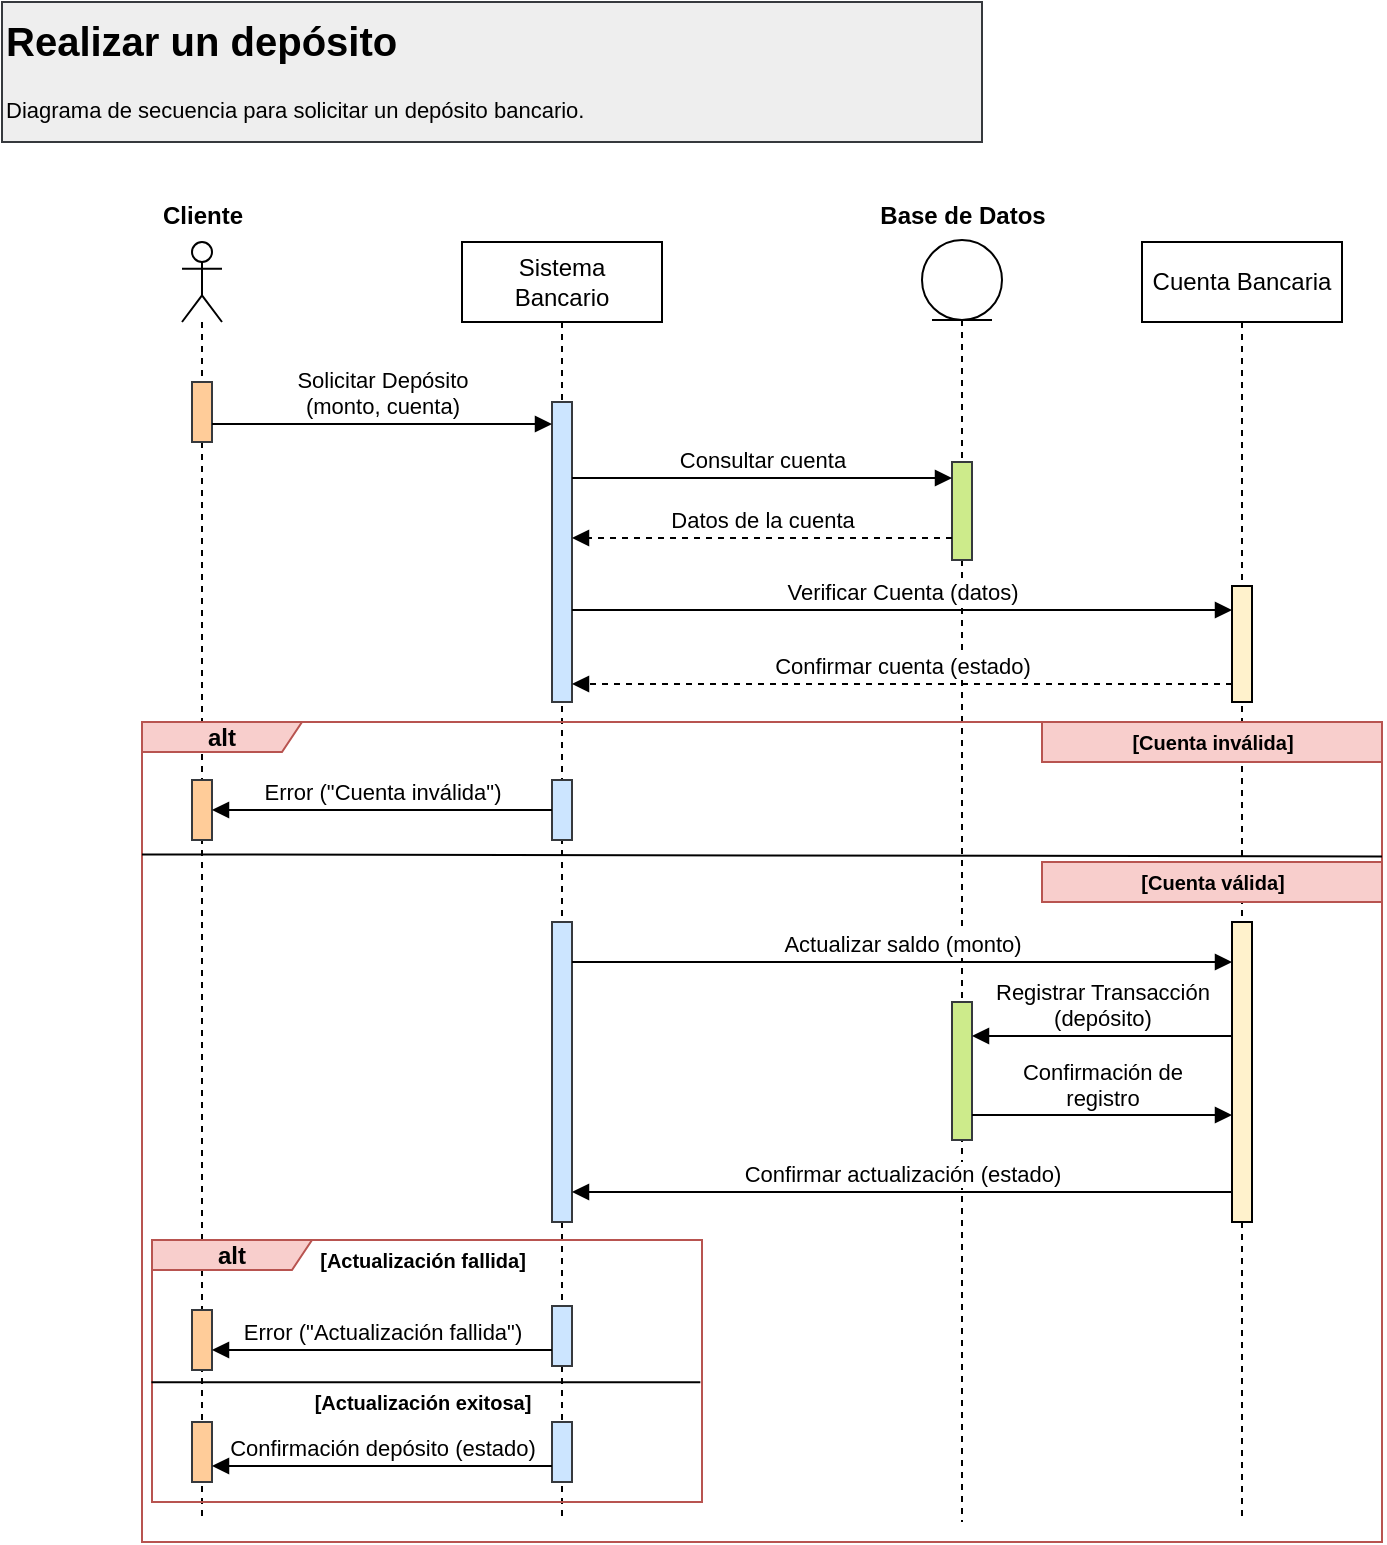 <mxfile version="24.6.3" type="google">
  <diagram name="Página-1" id="D4xfMR_tDfcY7prQFISW">
    <mxGraphModel grid="1" page="1" gridSize="10" guides="1" tooltips="1" connect="1" arrows="1" fold="1" pageScale="1" pageWidth="1169" pageHeight="827" math="0" shadow="0">
      <root>
        <mxCell id="0" />
        <mxCell id="1" parent="0" />
        <mxCell id="BfA_5P8bwOXLROu7K_P--1" value="&lt;h1 style=&quot;margin-top: 0px;&quot;&gt;&lt;font style=&quot;font-size: 20px;&quot;&gt;Realizar un depósito&lt;/font&gt;&lt;/h1&gt;&lt;p style=&quot;font-size: 11px;&quot;&gt;Diagrama de secuencia para solicitar un depósito bancario.&lt;/p&gt;" style="text;html=1;whiteSpace=wrap;overflow=hidden;rounded=0;fillColor=#eeeeee;strokeColor=#36393d;fontSize=11;" vertex="1" parent="1">
          <mxGeometry x="10" y="10" width="490" height="70" as="geometry" />
        </mxCell>
        <mxCell id="BfA_5P8bwOXLROu7K_P--43" value="" style="shape=umlLifeline;perimeter=lifelinePerimeter;whiteSpace=wrap;html=1;container=1;dropTarget=0;collapsible=0;recursiveResize=0;outlineConnect=0;portConstraint=eastwest;newEdgeStyle={&quot;curved&quot;:0,&quot;rounded&quot;:0};participant=umlActor;" vertex="1" parent="1">
          <mxGeometry x="100" y="130" width="20" height="640" as="geometry" />
        </mxCell>
        <mxCell id="BfA_5P8bwOXLROu7K_P--57" value="" style="html=1;points=[[0,0,0,0,5],[0,1,0,0,-5],[1,0,0,0,5],[1,1,0,0,-5]];perimeter=orthogonalPerimeter;outlineConnect=0;targetShapes=umlLifeline;portConstraint=eastwest;newEdgeStyle={&quot;curved&quot;:0,&quot;rounded&quot;:0};fillColor=#ffcc99;strokeColor=#36393d;" vertex="1" parent="BfA_5P8bwOXLROu7K_P--43">
          <mxGeometry x="5" y="70" width="10" height="30" as="geometry" />
        </mxCell>
        <mxCell id="bcULmBKe0mkSa0cwNDqA-21" value="" style="html=1;points=[[0,0,0,0,5],[0,1,0,0,-5],[1,0,0,0,5],[1,1,0,0,-5]];perimeter=orthogonalPerimeter;outlineConnect=0;targetShapes=umlLifeline;portConstraint=eastwest;newEdgeStyle={&quot;curved&quot;:0,&quot;rounded&quot;:0};fillColor=#ffcc99;strokeColor=#36393d;" vertex="1" parent="BfA_5P8bwOXLROu7K_P--43">
          <mxGeometry x="5" y="534" width="10" height="30" as="geometry" />
        </mxCell>
        <mxCell id="NwqncXRK5OJ0vS-3r9_5-2" value="" style="html=1;points=[[0,0,0,0,5],[0,1,0,0,-5],[1,0,0,0,5],[1,1,0,0,-5]];perimeter=orthogonalPerimeter;outlineConnect=0;targetShapes=umlLifeline;portConstraint=eastwest;newEdgeStyle={&quot;curved&quot;:0,&quot;rounded&quot;:0};fillColor=#ffcc99;strokeColor=#36393d;" vertex="1" parent="BfA_5P8bwOXLROu7K_P--43">
          <mxGeometry x="5" y="269" width="10" height="30" as="geometry" />
        </mxCell>
        <mxCell id="BfA_5P8bwOXLROu7K_P--44" value="Sistema&lt;br&gt;Bancario" style="shape=umlLifeline;perimeter=lifelinePerimeter;whiteSpace=wrap;html=1;container=1;dropTarget=0;collapsible=0;recursiveResize=0;outlineConnect=0;portConstraint=eastwest;newEdgeStyle={&quot;curved&quot;:0,&quot;rounded&quot;:0};" vertex="1" parent="1">
          <mxGeometry x="240" y="130" width="100" height="640" as="geometry" />
        </mxCell>
        <mxCell id="BfA_5P8bwOXLROu7K_P--56" value="" style="html=1;points=[[0,0,0,0,5],[0,1,0,0,-5],[1,0,0,0,5],[1,1,0,0,-5]];perimeter=orthogonalPerimeter;outlineConnect=0;targetShapes=umlLifeline;portConstraint=eastwest;newEdgeStyle={&quot;curved&quot;:0,&quot;rounded&quot;:0};fillColor=#cce5ff;strokeColor=#36393d;" vertex="1" parent="BfA_5P8bwOXLROu7K_P--44">
          <mxGeometry x="45" y="80" width="10" height="150" as="geometry" />
        </mxCell>
        <mxCell id="bcULmBKe0mkSa0cwNDqA-13" value="" style="html=1;points=[[0,0,0,0,5],[0,1,0,0,-5],[1,0,0,0,5],[1,1,0,0,-5]];perimeter=orthogonalPerimeter;outlineConnect=0;targetShapes=umlLifeline;portConstraint=eastwest;newEdgeStyle={&quot;curved&quot;:0,&quot;rounded&quot;:0};fillColor=#cce5ff;strokeColor=#36393d;" vertex="1" parent="BfA_5P8bwOXLROu7K_P--44">
          <mxGeometry x="45" y="340" width="10" height="150" as="geometry" />
        </mxCell>
        <mxCell id="bcULmBKe0mkSa0cwNDqA-20" value="" style="html=1;points=[[0,0,0,0,5],[0,1,0,0,-5],[1,0,0,0,5],[1,1,0,0,-5]];perimeter=orthogonalPerimeter;outlineConnect=0;targetShapes=umlLifeline;portConstraint=eastwest;newEdgeStyle={&quot;curved&quot;:0,&quot;rounded&quot;:0};fillColor=#cce5ff;strokeColor=#36393d;" vertex="1" parent="BfA_5P8bwOXLROu7K_P--44">
          <mxGeometry x="45" y="532" width="10" height="30" as="geometry" />
        </mxCell>
        <mxCell id="NwqncXRK5OJ0vS-3r9_5-1" value="" style="html=1;points=[[0,0,0,0,5],[0,1,0,0,-5],[1,0,0,0,5],[1,1,0,0,-5]];perimeter=orthogonalPerimeter;outlineConnect=0;targetShapes=umlLifeline;portConstraint=eastwest;newEdgeStyle={&quot;curved&quot;:0,&quot;rounded&quot;:0};fillColor=#cce5ff;strokeColor=#36393d;" vertex="1" parent="BfA_5P8bwOXLROu7K_P--44">
          <mxGeometry x="45" y="269" width="10" height="30" as="geometry" />
        </mxCell>
        <mxCell id="NwqncXRK5OJ0vS-3r9_5-15" value="" style="html=1;points=[[0,0,0,0,5],[0,1,0,0,-5],[1,0,0,0,5],[1,1,0,0,-5]];perimeter=orthogonalPerimeter;outlineConnect=0;targetShapes=umlLifeline;portConstraint=eastwest;newEdgeStyle={&quot;curved&quot;:0,&quot;rounded&quot;:0};fillColor=#cce5ff;strokeColor=#36393d;" vertex="1" parent="BfA_5P8bwOXLROu7K_P--44">
          <mxGeometry x="45" y="590" width="10" height="30" as="geometry" />
        </mxCell>
        <mxCell id="BfA_5P8bwOXLROu7K_P--45" value="Cliente" style="text;align=center;fontStyle=1;verticalAlign=middle;spacingLeft=3;spacingRight=3;strokeColor=none;rotatable=0;points=[[0,0.5],[1,0.5]];portConstraint=eastwest;html=1;" vertex="1" parent="1">
          <mxGeometry x="70" y="104" width="80" height="26" as="geometry" />
        </mxCell>
        <mxCell id="BfA_5P8bwOXLROu7K_P--48" value="" style="shape=umlLifeline;perimeter=lifelinePerimeter;whiteSpace=wrap;html=1;container=1;dropTarget=0;collapsible=0;recursiveResize=0;outlineConnect=0;portConstraint=eastwest;newEdgeStyle={&quot;curved&quot;:0,&quot;rounded&quot;:0};participant=umlEntity;" vertex="1" parent="1">
          <mxGeometry x="470" y="129" width="40" height="641" as="geometry" />
        </mxCell>
        <mxCell id="bcULmBKe0mkSa0cwNDqA-2" value="" style="html=1;points=[[0,0,0,0,5],[0,1,0,0,-5],[1,0,0,0,5],[1,1,0,0,-5]];perimeter=orthogonalPerimeter;outlineConnect=0;targetShapes=umlLifeline;portConstraint=eastwest;newEdgeStyle={&quot;curved&quot;:0,&quot;rounded&quot;:0};fillColor=#cdeb8b;strokeColor=#36393d;" vertex="1" parent="BfA_5P8bwOXLROu7K_P--48">
          <mxGeometry x="15" y="111" width="10" height="49" as="geometry" />
        </mxCell>
        <mxCell id="NwqncXRK5OJ0vS-3r9_5-9" value="" style="html=1;points=[[0,0,0,0,5],[0,1,0,0,-5],[1,0,0,0,5],[1,1,0,0,-5]];perimeter=orthogonalPerimeter;outlineConnect=0;targetShapes=umlLifeline;portConstraint=eastwest;newEdgeStyle={&quot;curved&quot;:0,&quot;rounded&quot;:0};fillColor=#cdeb8b;strokeColor=#36393d;" vertex="1" parent="BfA_5P8bwOXLROu7K_P--48">
          <mxGeometry x="15" y="381" width="10" height="69" as="geometry" />
        </mxCell>
        <mxCell id="BfA_5P8bwOXLROu7K_P--49" value="Base de Datos" style="text;align=center;fontStyle=1;verticalAlign=middle;spacingLeft=3;spacingRight=3;strokeColor=none;rotatable=0;points=[[0,0.5],[1,0.5]];portConstraint=eastwest;html=1;" vertex="1" parent="1">
          <mxGeometry x="445" y="104" width="90" height="26" as="geometry" />
        </mxCell>
        <mxCell id="BfA_5P8bwOXLROu7K_P--55" value="Solicitar Depósito&lt;br&gt;(monto, cuenta)" style="html=1;verticalAlign=bottom;endArrow=block;curved=0;rounded=0;" edge="1" parent="1">
          <mxGeometry width="80" relative="1" as="geometry">
            <mxPoint x="115" y="221" as="sourcePoint" />
            <mxPoint x="285" y="221" as="targetPoint" />
          </mxGeometry>
        </mxCell>
        <mxCell id="BfA_5P8bwOXLROu7K_P--58" value="Consultar cuenta" style="html=1;verticalAlign=bottom;endArrow=block;curved=0;rounded=0;" edge="1" parent="1">
          <mxGeometry width="80" relative="1" as="geometry">
            <mxPoint x="295" y="248" as="sourcePoint" />
            <mxPoint x="485.0" y="248" as="targetPoint" />
          </mxGeometry>
        </mxCell>
        <mxCell id="BfA_5P8bwOXLROu7K_P--80" value="Confirmación de&lt;br&gt;registro" style="html=1;verticalAlign=bottom;endArrow=block;curved=0;rounded=0;" edge="1" parent="1">
          <mxGeometry width="80" relative="1" as="geometry">
            <mxPoint x="495.0" y="566.5" as="sourcePoint" />
            <mxPoint x="625.0" y="566.5" as="targetPoint" />
          </mxGeometry>
        </mxCell>
        <mxCell id="BfA_5P8bwOXLROu7K_P--81" value="Registrar Transacción&lt;div&gt;(depósito)&lt;/div&gt;" style="html=1;verticalAlign=bottom;endArrow=block;curved=0;rounded=0;" edge="1" parent="1">
          <mxGeometry width="80" relative="1" as="geometry">
            <mxPoint x="625.0" y="527" as="sourcePoint" />
            <mxPoint x="495.0" y="527" as="targetPoint" />
          </mxGeometry>
        </mxCell>
        <mxCell id="BfA_5P8bwOXLROu7K_P--86" value="Error (&quot;Actualización fallida&quot;)" style="html=1;verticalAlign=bottom;endArrow=block;curved=0;rounded=0;" edge="1" parent="1">
          <mxGeometry width="80" relative="1" as="geometry">
            <mxPoint x="285" y="684.0" as="sourcePoint" />
            <mxPoint x="115" y="684.0" as="targetPoint" />
          </mxGeometry>
        </mxCell>
        <mxCell id="bcULmBKe0mkSa0cwNDqA-1" value="Cuenta Bancaria" style="shape=umlLifeline;perimeter=lifelinePerimeter;whiteSpace=wrap;html=1;container=1;dropTarget=0;collapsible=0;recursiveResize=0;outlineConnect=0;portConstraint=eastwest;newEdgeStyle={&quot;curved&quot;:0,&quot;rounded&quot;:0};" vertex="1" parent="1">
          <mxGeometry x="580" y="130" width="100" height="640" as="geometry" />
        </mxCell>
        <mxCell id="bcULmBKe0mkSa0cwNDqA-14" value="" style="html=1;points=[[0,0,0,0,5],[0,1,0,0,-5],[1,0,0,0,5],[1,1,0,0,-5]];perimeter=orthogonalPerimeter;outlineConnect=0;targetShapes=umlLifeline;portConstraint=eastwest;newEdgeStyle={&quot;curved&quot;:0,&quot;rounded&quot;:0};fillColor=#fff2cc;strokeColor=#000000;" vertex="1" parent="bcULmBKe0mkSa0cwNDqA-1">
          <mxGeometry x="45" y="172" width="10" height="58" as="geometry" />
        </mxCell>
        <mxCell id="NwqncXRK5OJ0vS-3r9_5-7" value="" style="html=1;points=[[0,0,0,0,5],[0,1,0,0,-5],[1,0,0,0,5],[1,1,0,0,-5]];perimeter=orthogonalPerimeter;outlineConnect=0;targetShapes=umlLifeline;portConstraint=eastwest;newEdgeStyle={&quot;curved&quot;:0,&quot;rounded&quot;:0};fillColor=#fff2cc;strokeColor=#000000;" vertex="1" parent="bcULmBKe0mkSa0cwNDqA-1">
          <mxGeometry x="45" y="340" width="10" height="150" as="geometry" />
        </mxCell>
        <mxCell id="bcULmBKe0mkSa0cwNDqA-4" value="Datos de la cuenta" style="html=1;verticalAlign=bottom;endArrow=block;curved=0;rounded=0;dashed=1;" edge="1" parent="1">
          <mxGeometry width="80" relative="1" as="geometry">
            <mxPoint x="485.0" y="278.0" as="sourcePoint" />
            <mxPoint x="295" y="278" as="targetPoint" />
          </mxGeometry>
        </mxCell>
        <mxCell id="bcULmBKe0mkSa0cwNDqA-5" value="Verificar Cuenta (datos)" style="html=1;verticalAlign=bottom;endArrow=block;curved=0;rounded=0;" edge="1" parent="1">
          <mxGeometry width="80" relative="1" as="geometry">
            <mxPoint x="295" y="314" as="sourcePoint" />
            <mxPoint x="625.0" y="314" as="targetPoint" />
          </mxGeometry>
        </mxCell>
        <mxCell id="bcULmBKe0mkSa0cwNDqA-6" value="Confirmar cuenta (estado)" style="html=1;verticalAlign=bottom;endArrow=block;curved=0;rounded=0;dashed=1;" edge="1" parent="1">
          <mxGeometry width="80" relative="1" as="geometry">
            <mxPoint x="625.0" y="351" as="sourcePoint" />
            <mxPoint x="295" y="351" as="targetPoint" />
          </mxGeometry>
        </mxCell>
        <mxCell id="bcULmBKe0mkSa0cwNDqA-7" value="&lt;b&gt;alt&lt;/b&gt;" style="shape=umlFrame;whiteSpace=wrap;html=1;pointerEvents=0;width=80;height=15;fillColor=#f8cecc;strokeColor=#b85450;" vertex="1" parent="1">
          <mxGeometry x="80" y="370" width="620" height="410" as="geometry" />
        </mxCell>
        <mxCell id="bcULmBKe0mkSa0cwNDqA-8" value="[Cuenta inválida]" style="text;align=center;fontStyle=1;verticalAlign=middle;spacingLeft=3;spacingRight=3;strokeColor=#b85450;rotatable=0;points=[[0,0.5],[1,0.5]];portConstraint=eastwest;html=1;fillColor=#f8cecc;fontSize=10;" vertex="1" parent="1">
          <mxGeometry x="530" y="370" width="170" height="20" as="geometry" />
        </mxCell>
        <mxCell id="bcULmBKe0mkSa0cwNDqA-15" value="&lt;b&gt;alt&lt;/b&gt;" style="shape=umlFrame;whiteSpace=wrap;html=1;pointerEvents=0;width=80;height=15;fillColor=#f8cecc;strokeColor=#b85450;" vertex="1" parent="1">
          <mxGeometry x="85" y="629" width="275" height="131" as="geometry" />
        </mxCell>
        <mxCell id="bcULmBKe0mkSa0cwNDqA-19" value="Confirmar actualización (estado)" style="html=1;verticalAlign=bottom;endArrow=block;curved=0;rounded=0;" edge="1" parent="1" target="bcULmBKe0mkSa0cwNDqA-13">
          <mxGeometry width="80" relative="1" as="geometry">
            <mxPoint x="625.0" y="605" as="sourcePoint" />
            <mxPoint x="320.0" y="605" as="targetPoint" />
          </mxGeometry>
        </mxCell>
        <mxCell id="NwqncXRK5OJ0vS-3r9_5-4" value="Error (&quot;Cuenta inválida&quot;)" style="html=1;verticalAlign=bottom;endArrow=block;curved=0;rounded=0;" edge="1" parent="1" source="NwqncXRK5OJ0vS-3r9_5-1" target="NwqncXRK5OJ0vS-3r9_5-2">
          <mxGeometry width="80" relative="1" as="geometry">
            <mxPoint x="280" y="413.66" as="sourcePoint" />
            <mxPoint x="130" y="420" as="targetPoint" />
          </mxGeometry>
        </mxCell>
        <mxCell id="NwqncXRK5OJ0vS-3r9_5-5" value="" style="endArrow=none;html=1;rounded=0;exitX=0;exitY=0.672;exitDx=0;exitDy=0;exitPerimeter=0;entryX=1;entryY=-0.14;entryDx=0;entryDy=0;entryPerimeter=0;" edge="1" parent="1" target="NwqncXRK5OJ0vS-3r9_5-6">
          <mxGeometry width="50" height="50" relative="1" as="geometry">
            <mxPoint x="80" y="436.2" as="sourcePoint" />
            <mxPoint x="702.48" y="437.2" as="targetPoint" />
          </mxGeometry>
        </mxCell>
        <mxCell id="NwqncXRK5OJ0vS-3r9_5-6" value="[Cuenta válida]" style="text;align=center;fontStyle=1;verticalAlign=middle;spacingLeft=3;spacingRight=3;strokeColor=#b85450;rotatable=0;points=[[0,0.5],[1,0.5]];portConstraint=eastwest;html=1;fillColor=#f8cecc;fontSize=10;" vertex="1" parent="1">
          <mxGeometry x="530" y="440" width="170" height="20" as="geometry" />
        </mxCell>
        <mxCell id="NwqncXRK5OJ0vS-3r9_5-8" value="Actualizar saldo (monto)" style="html=1;verticalAlign=bottom;endArrow=block;curved=0;rounded=0;" edge="1" parent="1">
          <mxGeometry width="80" relative="1" as="geometry">
            <mxPoint x="295" y="490" as="sourcePoint" />
            <mxPoint x="625.0" y="490" as="targetPoint" />
          </mxGeometry>
        </mxCell>
        <mxCell id="NwqncXRK5OJ0vS-3r9_5-10" value="[Actualización fallida]" style="text;align=center;fontStyle=1;verticalAlign=middle;spacingLeft=3;spacingRight=3;rotatable=0;points=[[0,0.5],[1,0.5]];portConstraint=eastwest;html=1;fontSize=10;" vertex="1" parent="1">
          <mxGeometry x="160" y="629" width="120" height="20" as="geometry" />
        </mxCell>
        <mxCell id="NwqncXRK5OJ0vS-3r9_5-11" value="" style="endArrow=none;html=1;rounded=0;entryX=0.997;entryY=0.627;entryDx=0;entryDy=0;entryPerimeter=0;exitX=-0.001;exitY=0.627;exitDx=0;exitDy=0;exitPerimeter=0;" edge="1" parent="1">
          <mxGeometry width="50" height="50" relative="1" as="geometry">
            <mxPoint x="84.725" y="700.137" as="sourcePoint" />
            <mxPoint x="359.175" y="700.137" as="targetPoint" />
          </mxGeometry>
        </mxCell>
        <mxCell id="NwqncXRK5OJ0vS-3r9_5-12" value="[Actualización exitosa]" style="text;align=center;fontStyle=1;verticalAlign=middle;spacingLeft=3;spacingRight=3;rotatable=0;points=[[0,0.5],[1,0.5]];portConstraint=eastwest;html=1;fontSize=10;" vertex="1" parent="1">
          <mxGeometry x="160" y="700" width="120" height="20" as="geometry" />
        </mxCell>
        <mxCell id="NwqncXRK5OJ0vS-3r9_5-13" value="" style="html=1;points=[[0,0,0,0,5],[0,1,0,0,-5],[1,0,0,0,5],[1,1,0,0,-5]];perimeter=orthogonalPerimeter;outlineConnect=0;targetShapes=umlLifeline;portConstraint=eastwest;newEdgeStyle={&quot;curved&quot;:0,&quot;rounded&quot;:0};fillColor=#ffcc99;strokeColor=#36393d;" vertex="1" parent="1">
          <mxGeometry x="105" y="720" width="10" height="30" as="geometry" />
        </mxCell>
        <mxCell id="NwqncXRK5OJ0vS-3r9_5-14" value="Confirmación depósito (estado)" style="html=1;verticalAlign=bottom;endArrow=block;curved=0;rounded=0;" edge="1" parent="1">
          <mxGeometry width="80" relative="1" as="geometry">
            <mxPoint x="285" y="742.0" as="sourcePoint" />
            <mxPoint x="115" y="742.0" as="targetPoint" />
          </mxGeometry>
        </mxCell>
      </root>
    </mxGraphModel>
  </diagram>
</mxfile>
